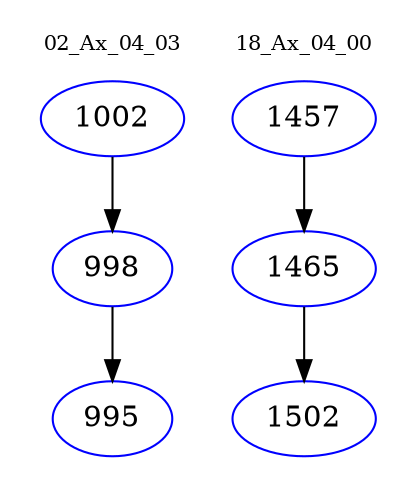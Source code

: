 digraph{
subgraph cluster_0 {
color = white
label = "02_Ax_04_03";
fontsize=10;
T0_1002 [label="1002", color="blue"]
T0_1002 -> T0_998 [color="black"]
T0_998 [label="998", color="blue"]
T0_998 -> T0_995 [color="black"]
T0_995 [label="995", color="blue"]
}
subgraph cluster_1 {
color = white
label = "18_Ax_04_00";
fontsize=10;
T1_1457 [label="1457", color="blue"]
T1_1457 -> T1_1465 [color="black"]
T1_1465 [label="1465", color="blue"]
T1_1465 -> T1_1502 [color="black"]
T1_1502 [label="1502", color="blue"]
}
}
